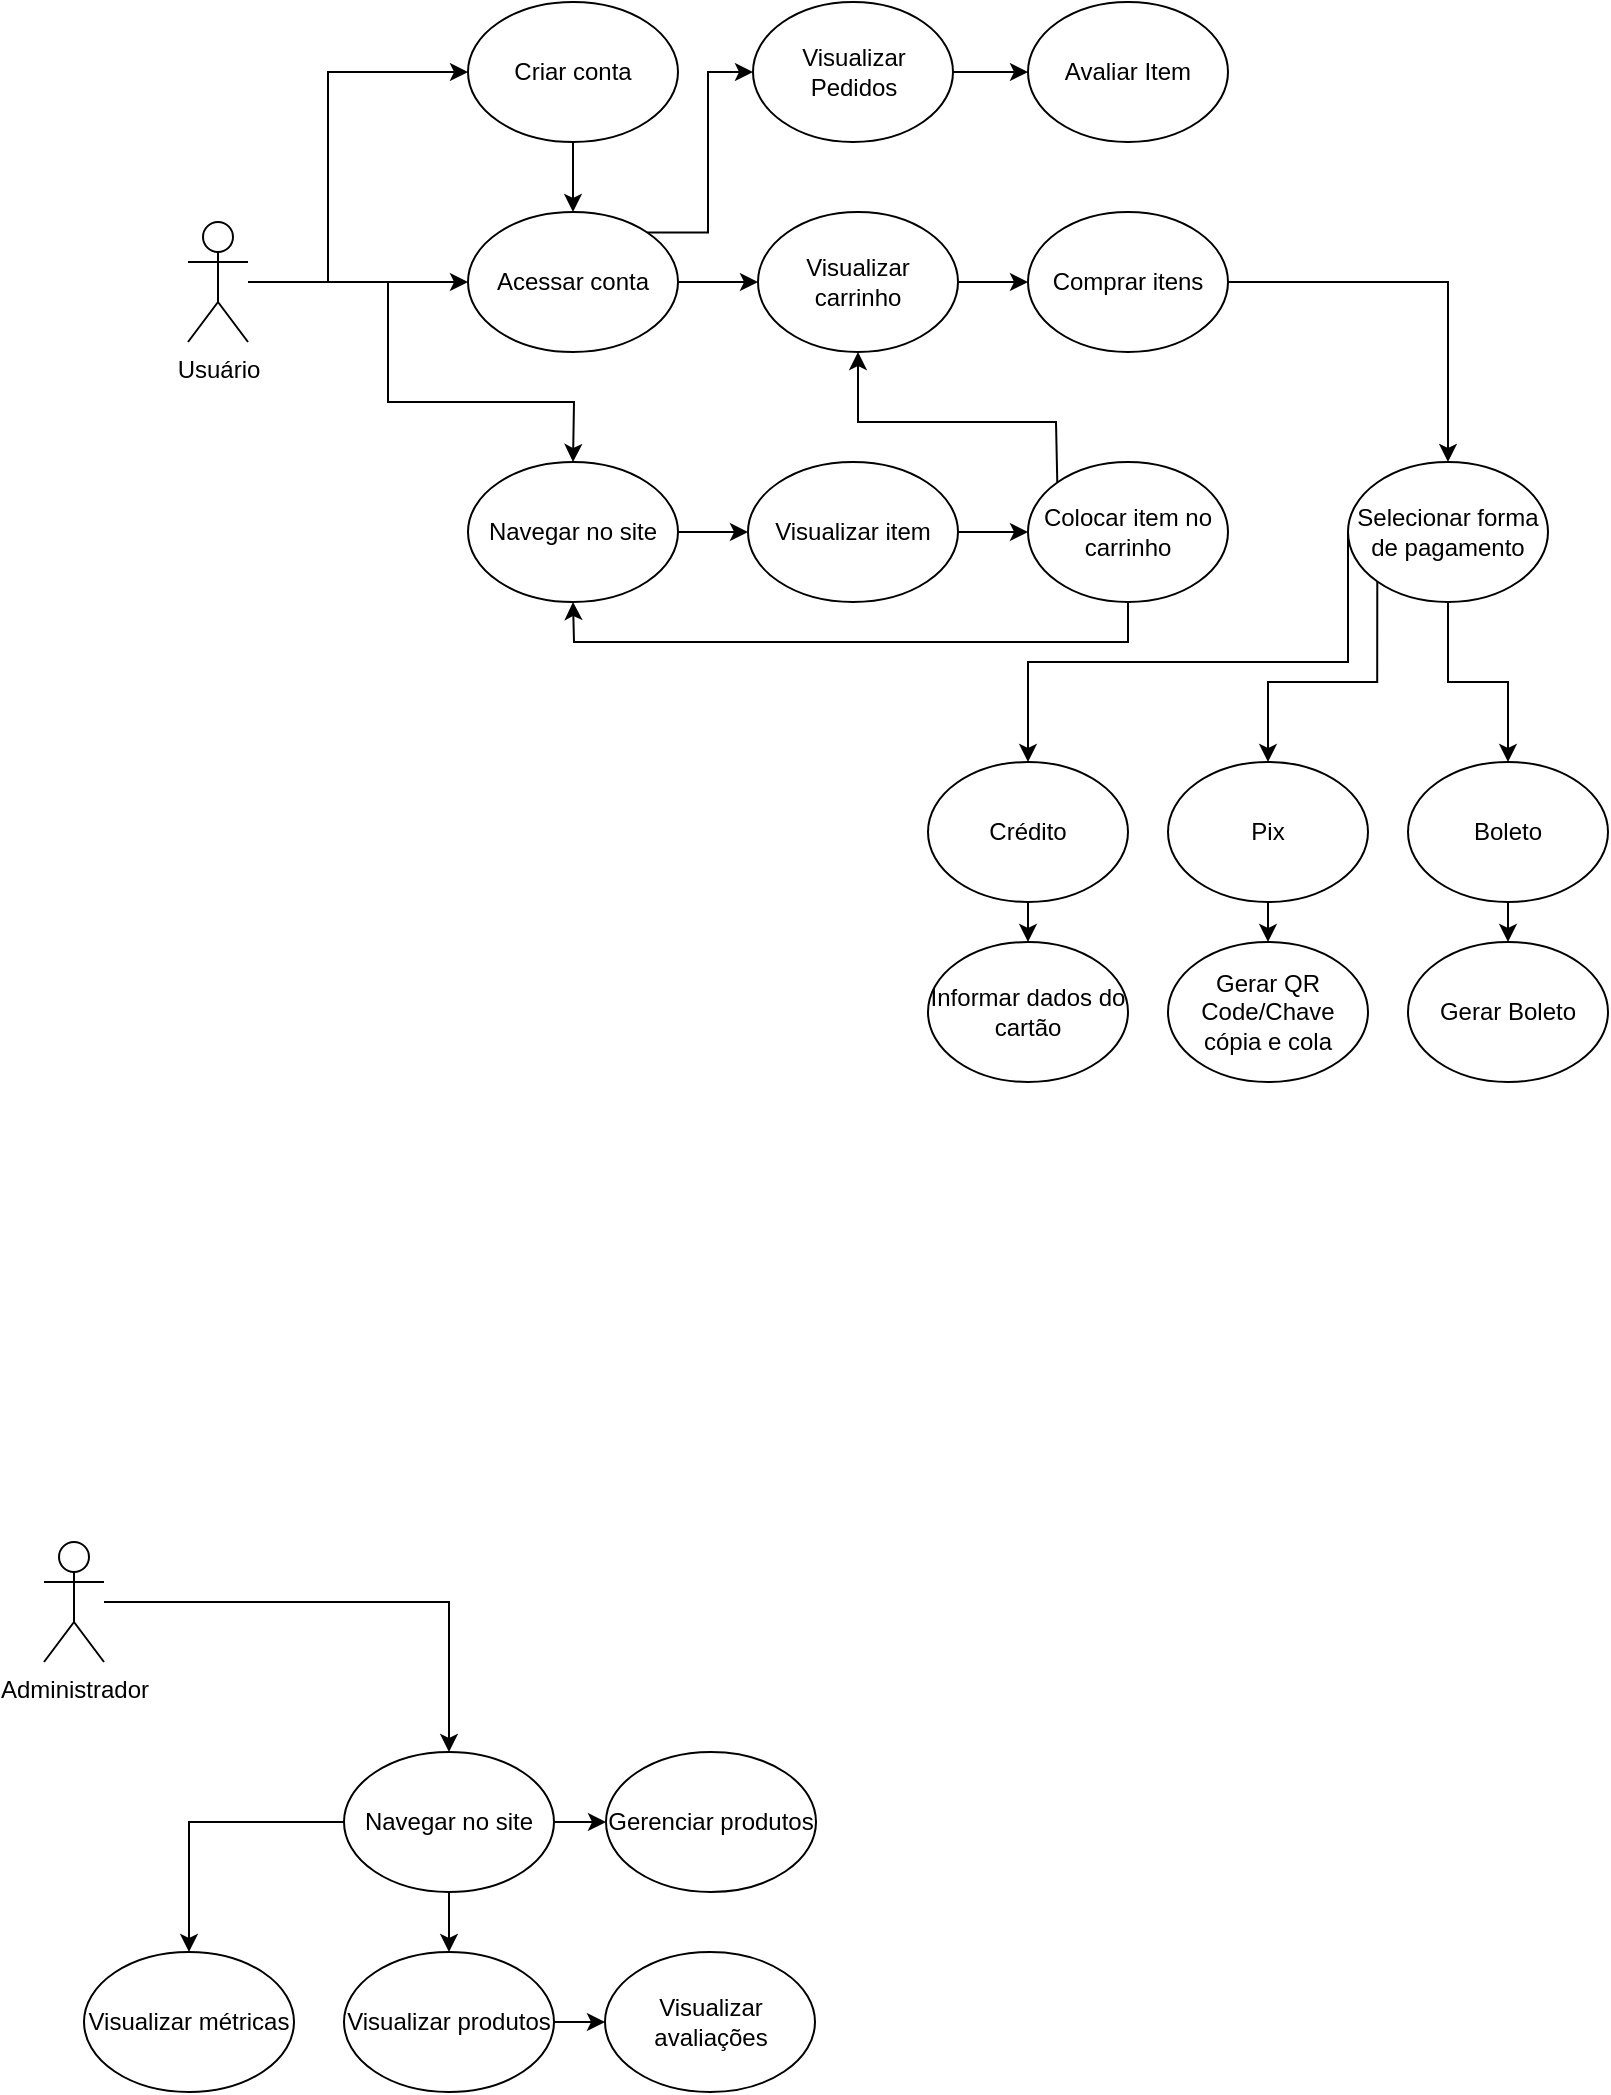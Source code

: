 <mxfile version="25.0.3">
  <diagram name="Página-1" id="1t1qk8D-UIFoVEn3kqQp">
    <mxGraphModel dx="1050" dy="505" grid="1" gridSize="10" guides="1" tooltips="1" connect="1" arrows="1" fold="1" page="1" pageScale="1" pageWidth="827" pageHeight="1169" math="0" shadow="0">
      <root>
        <mxCell id="0" />
        <mxCell id="1" parent="0" />
        <mxCell id="V_i6t_GGnZHZgOv48OWF-7" value="" style="edgeStyle=orthogonalEdgeStyle;rounded=0;orthogonalLoop=1;jettySize=auto;html=1;entryX=0;entryY=0.5;entryDx=0;entryDy=0;" parent="1" source="V_i6t_GGnZHZgOv48OWF-1" target="V_i6t_GGnZHZgOv48OWF-3" edge="1">
          <mxGeometry relative="1" as="geometry">
            <mxPoint x="130" y="189.47" as="sourcePoint" />
            <mxPoint x="240" y="189.47" as="targetPoint" />
          </mxGeometry>
        </mxCell>
        <mxCell id="V_i6t_GGnZHZgOv48OWF-1" value="Usuário" style="shape=umlActor;verticalLabelPosition=bottom;verticalAlign=top;html=1;outlineConnect=0;" parent="1" vertex="1">
          <mxGeometry x="100" y="170" width="30" height="60" as="geometry" />
        </mxCell>
        <mxCell id="V_i6t_GGnZHZgOv48OWF-2" value="Criar conta" style="ellipse;whiteSpace=wrap;html=1;" parent="1" vertex="1">
          <mxGeometry x="240" y="60" width="105" height="70" as="geometry" />
        </mxCell>
        <mxCell id="V_i6t_GGnZHZgOv48OWF-20" value="" style="edgeStyle=orthogonalEdgeStyle;rounded=0;orthogonalLoop=1;jettySize=auto;html=1;" parent="1" source="V_i6t_GGnZHZgOv48OWF-3" target="V_i6t_GGnZHZgOv48OWF-18" edge="1">
          <mxGeometry relative="1" as="geometry" />
        </mxCell>
        <mxCell id="Xey7Ss_u3vfuIo8ejCPU-2" style="edgeStyle=orthogonalEdgeStyle;rounded=0;orthogonalLoop=1;jettySize=auto;html=1;exitX=1;exitY=0;exitDx=0;exitDy=0;entryX=0;entryY=0.5;entryDx=0;entryDy=0;" edge="1" parent="1" source="V_i6t_GGnZHZgOv48OWF-3" target="8WKv1LbbFwkZMfaDpy3F-15">
          <mxGeometry relative="1" as="geometry">
            <mxPoint x="360" y="40" as="targetPoint" />
            <Array as="points">
              <mxPoint x="360" y="175" />
              <mxPoint x="360" y="95" />
            </Array>
          </mxGeometry>
        </mxCell>
        <mxCell id="V_i6t_GGnZHZgOv48OWF-3" value="Acessar conta" style="ellipse;whiteSpace=wrap;html=1;" parent="1" vertex="1">
          <mxGeometry x="240" y="165" width="105" height="70" as="geometry" />
        </mxCell>
        <mxCell id="V_i6t_GGnZHZgOv48OWF-5" value="Navegar no site" style="ellipse;whiteSpace=wrap;html=1;" parent="1" vertex="1">
          <mxGeometry x="240" y="290" width="105" height="70" as="geometry" />
        </mxCell>
        <mxCell id="V_i6t_GGnZHZgOv48OWF-8" value="" style="endArrow=classic;html=1;rounded=0;entryX=0;entryY=0.5;entryDx=0;entryDy=0;" parent="1" edge="1" target="V_i6t_GGnZHZgOv48OWF-2">
          <mxGeometry width="50" height="50" relative="1" as="geometry">
            <mxPoint x="130" y="200" as="sourcePoint" />
            <mxPoint x="240" y="75" as="targetPoint" />
            <Array as="points">
              <mxPoint x="170" y="200" />
              <mxPoint x="170" y="95" />
            </Array>
          </mxGeometry>
        </mxCell>
        <mxCell id="V_i6t_GGnZHZgOv48OWF-9" value="" style="endArrow=classic;html=1;rounded=0;entryX=0.5;entryY=0;entryDx=0;entryDy=0;" parent="1" source="V_i6t_GGnZHZgOv48OWF-1" target="V_i6t_GGnZHZgOv48OWF-5" edge="1">
          <mxGeometry width="50" height="50" relative="1" as="geometry">
            <mxPoint x="150" y="260" as="sourcePoint" />
            <mxPoint x="200" y="210" as="targetPoint" />
            <Array as="points">
              <mxPoint x="200" y="200" />
              <mxPoint x="200" y="260" />
              <mxPoint x="293" y="260" />
            </Array>
          </mxGeometry>
        </mxCell>
        <mxCell id="V_i6t_GGnZHZgOv48OWF-10" value="" style="endArrow=classic;html=1;rounded=0;exitX=0.5;exitY=1;exitDx=0;exitDy=0;" parent="1" source="V_i6t_GGnZHZgOv48OWF-2" target="V_i6t_GGnZHZgOv48OWF-3" edge="1">
          <mxGeometry width="50" height="50" relative="1" as="geometry">
            <mxPoint x="350" y="280" as="sourcePoint" />
            <mxPoint x="400" y="230" as="targetPoint" />
          </mxGeometry>
        </mxCell>
        <mxCell id="V_i6t_GGnZHZgOv48OWF-12" value="Visualizar item" style="ellipse;whiteSpace=wrap;html=1;" parent="1" vertex="1">
          <mxGeometry x="380" y="290" width="105" height="70" as="geometry" />
        </mxCell>
        <mxCell id="V_i6t_GGnZHZgOv48OWF-13" value="Colocar item no carrinho" style="ellipse;whiteSpace=wrap;html=1;" parent="1" vertex="1">
          <mxGeometry x="520" y="290" width="100" height="70" as="geometry" />
        </mxCell>
        <mxCell id="V_i6t_GGnZHZgOv48OWF-15" value="" style="endArrow=classic;html=1;rounded=0;exitX=1;exitY=0.5;exitDx=0;exitDy=0;entryX=0;entryY=0.5;entryDx=0;entryDy=0;" parent="1" source="V_i6t_GGnZHZgOv48OWF-5" target="V_i6t_GGnZHZgOv48OWF-12" edge="1">
          <mxGeometry width="50" height="50" relative="1" as="geometry">
            <mxPoint x="350" y="280" as="sourcePoint" />
            <mxPoint x="400" y="230" as="targetPoint" />
          </mxGeometry>
        </mxCell>
        <mxCell id="V_i6t_GGnZHZgOv48OWF-16" value="" style="endArrow=classic;html=1;rounded=0;entryX=0;entryY=0.5;entryDx=0;entryDy=0;exitX=1;exitY=0.5;exitDx=0;exitDy=0;" parent="1" source="V_i6t_GGnZHZgOv48OWF-12" target="V_i6t_GGnZHZgOv48OWF-13" edge="1">
          <mxGeometry width="50" height="50" relative="1" as="geometry">
            <mxPoint x="460" y="345" as="sourcePoint" />
            <mxPoint x="491" y="310" as="targetPoint" />
          </mxGeometry>
        </mxCell>
        <mxCell id="V_i6t_GGnZHZgOv48OWF-17" value="" style="endArrow=classic;html=1;rounded=0;exitX=0.5;exitY=1;exitDx=0;exitDy=0;entryX=0.5;entryY=1;entryDx=0;entryDy=0;" parent="1" source="V_i6t_GGnZHZgOv48OWF-13" target="V_i6t_GGnZHZgOv48OWF-5" edge="1">
          <mxGeometry width="50" height="50" relative="1" as="geometry">
            <mxPoint x="350" y="380" as="sourcePoint" />
            <mxPoint x="400" y="330" as="targetPoint" />
            <Array as="points">
              <mxPoint x="570" y="380" />
              <mxPoint x="293" y="380" />
            </Array>
          </mxGeometry>
        </mxCell>
        <mxCell id="V_i6t_GGnZHZgOv48OWF-23" value="" style="edgeStyle=orthogonalEdgeStyle;rounded=0;orthogonalLoop=1;jettySize=auto;html=1;" parent="1" source="V_i6t_GGnZHZgOv48OWF-18" target="V_i6t_GGnZHZgOv48OWF-22" edge="1">
          <mxGeometry relative="1" as="geometry" />
        </mxCell>
        <mxCell id="V_i6t_GGnZHZgOv48OWF-18" value="Visualizar carrinho" style="ellipse;whiteSpace=wrap;html=1;" parent="1" vertex="1">
          <mxGeometry x="385" y="165" width="100" height="70" as="geometry" />
        </mxCell>
        <mxCell id="V_i6t_GGnZHZgOv48OWF-19" value="" style="endArrow=classic;html=1;rounded=0;exitX=0;exitY=0;exitDx=0;exitDy=0;entryX=0.5;entryY=1;entryDx=0;entryDy=0;" parent="1" source="V_i6t_GGnZHZgOv48OWF-13" target="V_i6t_GGnZHZgOv48OWF-18" edge="1">
          <mxGeometry width="50" height="50" relative="1" as="geometry">
            <mxPoint x="550" y="215" as="sourcePoint" />
            <mxPoint x="600" y="165" as="targetPoint" />
            <Array as="points">
              <mxPoint x="534" y="270" />
              <mxPoint x="435" y="270" />
            </Array>
          </mxGeometry>
        </mxCell>
        <mxCell id="V_i6t_GGnZHZgOv48OWF-25" value="" style="edgeStyle=orthogonalEdgeStyle;rounded=0;orthogonalLoop=1;jettySize=auto;html=1;" parent="1" source="V_i6t_GGnZHZgOv48OWF-22" target="V_i6t_GGnZHZgOv48OWF-24" edge="1">
          <mxGeometry relative="1" as="geometry" />
        </mxCell>
        <mxCell id="V_i6t_GGnZHZgOv48OWF-22" value="Comprar itens" style="ellipse;whiteSpace=wrap;html=1;" parent="1" vertex="1">
          <mxGeometry x="520" y="165" width="100" height="70" as="geometry" />
        </mxCell>
        <mxCell id="8WKv1LbbFwkZMfaDpy3F-9" value="" style="edgeStyle=orthogonalEdgeStyle;rounded=0;orthogonalLoop=1;jettySize=auto;html=1;" parent="1" source="V_i6t_GGnZHZgOv48OWF-24" target="V_i6t_GGnZHZgOv48OWF-27" edge="1">
          <mxGeometry relative="1" as="geometry" />
        </mxCell>
        <mxCell id="8WKv1LbbFwkZMfaDpy3F-10" style="edgeStyle=orthogonalEdgeStyle;rounded=0;orthogonalLoop=1;jettySize=auto;html=1;exitX=0;exitY=1;exitDx=0;exitDy=0;" parent="1" source="V_i6t_GGnZHZgOv48OWF-24" target="V_i6t_GGnZHZgOv48OWF-28" edge="1">
          <mxGeometry relative="1" as="geometry" />
        </mxCell>
        <mxCell id="8WKv1LbbFwkZMfaDpy3F-11" style="edgeStyle=orthogonalEdgeStyle;rounded=0;orthogonalLoop=1;jettySize=auto;html=1;exitX=0;exitY=0.5;exitDx=0;exitDy=0;entryX=0.5;entryY=0;entryDx=0;entryDy=0;" parent="1" source="V_i6t_GGnZHZgOv48OWF-24" target="V_i6t_GGnZHZgOv48OWF-26" edge="1">
          <mxGeometry relative="1" as="geometry">
            <Array as="points">
              <mxPoint x="680" y="390" />
              <mxPoint x="520" y="390" />
            </Array>
          </mxGeometry>
        </mxCell>
        <mxCell id="V_i6t_GGnZHZgOv48OWF-24" value="Selecionar forma de pagamento" style="ellipse;whiteSpace=wrap;html=1;" parent="1" vertex="1">
          <mxGeometry x="680" y="290" width="100" height="70" as="geometry" />
        </mxCell>
        <mxCell id="V_i6t_GGnZHZgOv48OWF-26" value="Crédito" style="ellipse;whiteSpace=wrap;html=1;" parent="1" vertex="1">
          <mxGeometry x="470" y="440" width="100" height="70" as="geometry" />
        </mxCell>
        <mxCell id="V_i6t_GGnZHZgOv48OWF-27" value="Boleto" style="ellipse;whiteSpace=wrap;html=1;" parent="1" vertex="1">
          <mxGeometry x="710" y="440" width="100" height="70" as="geometry" />
        </mxCell>
        <mxCell id="V_i6t_GGnZHZgOv48OWF-28" value="Pix" style="ellipse;whiteSpace=wrap;html=1;" parent="1" vertex="1">
          <mxGeometry x="590" y="440" width="100" height="70" as="geometry" />
        </mxCell>
        <mxCell id="V_i6t_GGnZHZgOv48OWF-29" value="Informar dados do cartão" style="ellipse;whiteSpace=wrap;html=1;" parent="1" vertex="1">
          <mxGeometry x="470" y="530" width="100" height="70" as="geometry" />
        </mxCell>
        <mxCell id="V_i6t_GGnZHZgOv48OWF-30" value="Gerar QR Code/Chave cópia e cola" style="ellipse;whiteSpace=wrap;html=1;" parent="1" vertex="1">
          <mxGeometry x="590" y="530" width="100" height="70" as="geometry" />
        </mxCell>
        <mxCell id="V_i6t_GGnZHZgOv48OWF-31" value="Gerar Boleto" style="ellipse;whiteSpace=wrap;html=1;" parent="1" vertex="1">
          <mxGeometry x="710" y="530" width="100" height="70" as="geometry" />
        </mxCell>
        <mxCell id="V_i6t_GGnZHZgOv48OWF-32" value="" style="endArrow=classic;html=1;rounded=0;exitX=0.5;exitY=1;exitDx=0;exitDy=0;entryX=0.5;entryY=0;entryDx=0;entryDy=0;" parent="1" source="V_i6t_GGnZHZgOv48OWF-26" target="V_i6t_GGnZHZgOv48OWF-29" edge="1">
          <mxGeometry width="50" height="50" relative="1" as="geometry">
            <mxPoint x="490" y="450" as="sourcePoint" />
            <mxPoint x="540" y="400" as="targetPoint" />
          </mxGeometry>
        </mxCell>
        <mxCell id="V_i6t_GGnZHZgOv48OWF-33" value="" style="endArrow=classic;html=1;rounded=0;exitX=0.5;exitY=1;exitDx=0;exitDy=0;entryX=0.5;entryY=0;entryDx=0;entryDy=0;" parent="1" source="V_i6t_GGnZHZgOv48OWF-28" target="V_i6t_GGnZHZgOv48OWF-30" edge="1">
          <mxGeometry width="50" height="50" relative="1" as="geometry">
            <mxPoint x="530" y="520" as="sourcePoint" />
            <mxPoint x="530" y="540" as="targetPoint" />
          </mxGeometry>
        </mxCell>
        <mxCell id="V_i6t_GGnZHZgOv48OWF-34" value="" style="endArrow=classic;html=1;rounded=0;exitX=0.5;exitY=1;exitDx=0;exitDy=0;entryX=0.5;entryY=0;entryDx=0;entryDy=0;" parent="1" source="V_i6t_GGnZHZgOv48OWF-27" target="V_i6t_GGnZHZgOv48OWF-31" edge="1">
          <mxGeometry width="50" height="50" relative="1" as="geometry">
            <mxPoint x="540" y="530" as="sourcePoint" />
            <mxPoint x="540" y="550" as="targetPoint" />
          </mxGeometry>
        </mxCell>
        <mxCell id="8WKv1LbbFwkZMfaDpy3F-4" value="" style="edgeStyle=orthogonalEdgeStyle;rounded=0;orthogonalLoop=1;jettySize=auto;html=1;" parent="1" source="8WKv1LbbFwkZMfaDpy3F-1" target="8WKv1LbbFwkZMfaDpy3F-3" edge="1">
          <mxGeometry relative="1" as="geometry" />
        </mxCell>
        <mxCell id="8WKv1LbbFwkZMfaDpy3F-1" value="Administrador" style="shape=umlActor;verticalLabelPosition=bottom;verticalAlign=top;html=1;outlineConnect=0;" parent="1" vertex="1">
          <mxGeometry x="28" y="830" width="30" height="60" as="geometry" />
        </mxCell>
        <mxCell id="8WKv1LbbFwkZMfaDpy3F-6" value="" style="edgeStyle=orthogonalEdgeStyle;rounded=0;orthogonalLoop=1;jettySize=auto;html=1;" parent="1" source="8WKv1LbbFwkZMfaDpy3F-3" target="8WKv1LbbFwkZMfaDpy3F-5" edge="1">
          <mxGeometry relative="1" as="geometry" />
        </mxCell>
        <mxCell id="8WKv1LbbFwkZMfaDpy3F-14" style="edgeStyle=orthogonalEdgeStyle;rounded=0;orthogonalLoop=1;jettySize=auto;html=1;exitX=0;exitY=0.5;exitDx=0;exitDy=0;" parent="1" source="8WKv1LbbFwkZMfaDpy3F-3" target="8WKv1LbbFwkZMfaDpy3F-12" edge="1">
          <mxGeometry relative="1" as="geometry" />
        </mxCell>
        <mxCell id="Xey7Ss_u3vfuIo8ejCPU-4" value="" style="edgeStyle=orthogonalEdgeStyle;rounded=0;orthogonalLoop=1;jettySize=auto;html=1;" edge="1" parent="1" source="8WKv1LbbFwkZMfaDpy3F-3" target="8WKv1LbbFwkZMfaDpy3F-7">
          <mxGeometry relative="1" as="geometry" />
        </mxCell>
        <mxCell id="8WKv1LbbFwkZMfaDpy3F-3" value="Navegar no site" style="ellipse;whiteSpace=wrap;html=1;" parent="1" vertex="1">
          <mxGeometry x="178" y="935" width="105" height="70" as="geometry" />
        </mxCell>
        <mxCell id="Xey7Ss_u3vfuIo8ejCPU-6" value="" style="edgeStyle=orthogonalEdgeStyle;rounded=0;orthogonalLoop=1;jettySize=auto;html=1;" edge="1" parent="1" source="8WKv1LbbFwkZMfaDpy3F-5" target="Xey7Ss_u3vfuIo8ejCPU-5">
          <mxGeometry relative="1" as="geometry" />
        </mxCell>
        <mxCell id="8WKv1LbbFwkZMfaDpy3F-5" value="Visualizar produtos" style="ellipse;whiteSpace=wrap;html=1;" parent="1" vertex="1">
          <mxGeometry x="178" y="1035" width="105" height="70" as="geometry" />
        </mxCell>
        <mxCell id="8WKv1LbbFwkZMfaDpy3F-7" value="Gerenciar produtos" style="ellipse;whiteSpace=wrap;html=1;" parent="1" vertex="1">
          <mxGeometry x="309" y="935" width="105" height="70" as="geometry" />
        </mxCell>
        <mxCell id="8WKv1LbbFwkZMfaDpy3F-12" value="Visualizar métricas" style="ellipse;whiteSpace=wrap;html=1;" parent="1" vertex="1">
          <mxGeometry x="48" y="1035" width="105" height="70" as="geometry" />
        </mxCell>
        <mxCell id="8WKv1LbbFwkZMfaDpy3F-17" value="" style="edgeStyle=orthogonalEdgeStyle;rounded=0;orthogonalLoop=1;jettySize=auto;html=1;" parent="1" source="8WKv1LbbFwkZMfaDpy3F-15" target="8WKv1LbbFwkZMfaDpy3F-16" edge="1">
          <mxGeometry relative="1" as="geometry" />
        </mxCell>
        <mxCell id="8WKv1LbbFwkZMfaDpy3F-15" value="Visualizar Pedidos" style="ellipse;whiteSpace=wrap;html=1;" parent="1" vertex="1">
          <mxGeometry x="382.5" y="60" width="100" height="70" as="geometry" />
        </mxCell>
        <mxCell id="8WKv1LbbFwkZMfaDpy3F-16" value="Avaliar Item" style="ellipse;whiteSpace=wrap;html=1;" parent="1" vertex="1">
          <mxGeometry x="520" y="60" width="100" height="70" as="geometry" />
        </mxCell>
        <mxCell id="Xey7Ss_u3vfuIo8ejCPU-5" value="Visualizar avaliações" style="ellipse;whiteSpace=wrap;html=1;" vertex="1" parent="1">
          <mxGeometry x="308.5" y="1035" width="105" height="70" as="geometry" />
        </mxCell>
      </root>
    </mxGraphModel>
  </diagram>
</mxfile>
